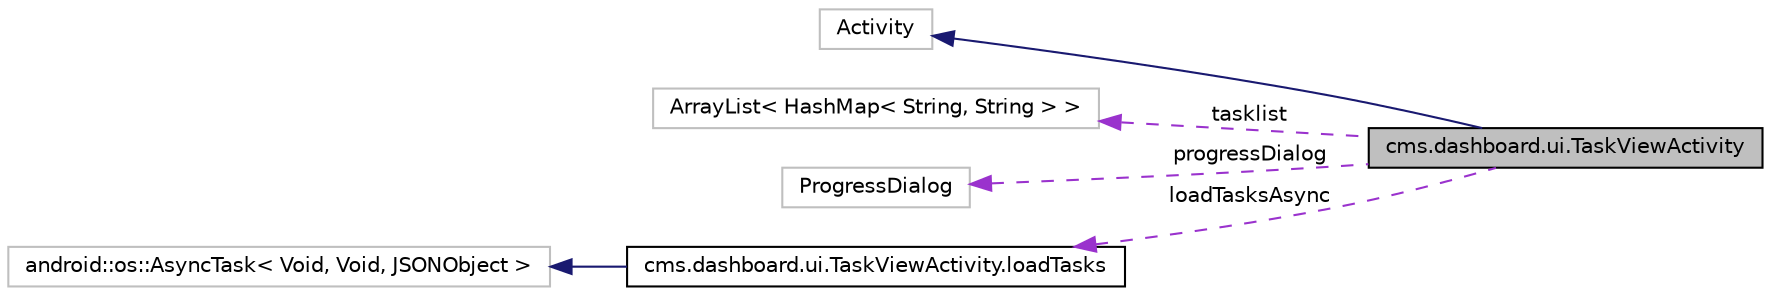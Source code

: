 digraph G
{
  edge [fontname="Helvetica",fontsize="10",labelfontname="Helvetica",labelfontsize="10"];
  node [fontname="Helvetica",fontsize="10",shape=record];
  rankdir="LR";
  Node1 [label="cms.dashboard.ui.TaskViewActivity",height=0.2,width=0.4,color="black", fillcolor="grey75", style="filled" fontcolor="black"];
  Node2 -> Node1 [dir="back",color="midnightblue",fontsize="10",style="solid",fontname="Helvetica"];
  Node2 [label="Activity",height=0.2,width=0.4,color="grey75", fillcolor="white", style="filled"];
  Node3 -> Node1 [dir="back",color="darkorchid3",fontsize="10",style="dashed",label=" tasklist" ,fontname="Helvetica"];
  Node3 [label="ArrayList\< HashMap\< String, String \> \>",height=0.2,width=0.4,color="grey75", fillcolor="white", style="filled"];
  Node4 -> Node1 [dir="back",color="darkorchid3",fontsize="10",style="dashed",label=" progressDialog" ,fontname="Helvetica"];
  Node4 [label="ProgressDialog",height=0.2,width=0.4,color="grey75", fillcolor="white", style="filled"];
  Node5 -> Node1 [dir="back",color="darkorchid3",fontsize="10",style="dashed",label=" loadTasksAsync" ,fontname="Helvetica"];
  Node5 [label="cms.dashboard.ui.TaskViewActivity.loadTasks",height=0.2,width=0.4,color="black", fillcolor="white", style="filled",URL="$classcms_1_1dashboard_1_1ui_1_1_task_view_activity_1_1load_tasks.html"];
  Node6 -> Node5 [dir="back",color="midnightblue",fontsize="10",style="solid",fontname="Helvetica"];
  Node6 [label="android::os::AsyncTask\< Void, Void, JSONObject \>",height=0.2,width=0.4,color="grey75", fillcolor="white", style="filled"];
}
